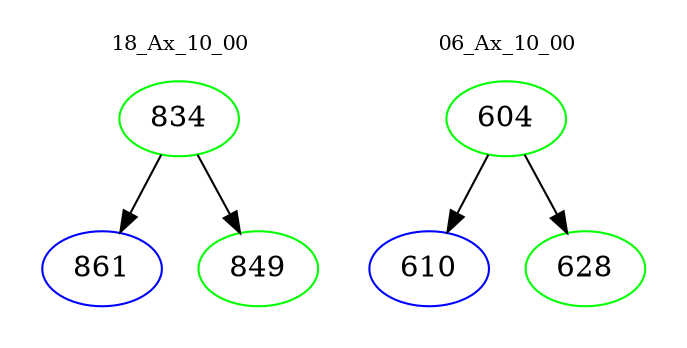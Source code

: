 digraph{
subgraph cluster_0 {
color = white
label = "18_Ax_10_00";
fontsize=10;
T0_834 [label="834", color="green"]
T0_834 -> T0_861 [color="black"]
T0_861 [label="861", color="blue"]
T0_834 -> T0_849 [color="black"]
T0_849 [label="849", color="green"]
}
subgraph cluster_1 {
color = white
label = "06_Ax_10_00";
fontsize=10;
T1_604 [label="604", color="green"]
T1_604 -> T1_610 [color="black"]
T1_610 [label="610", color="blue"]
T1_604 -> T1_628 [color="black"]
T1_628 [label="628", color="green"]
}
}
